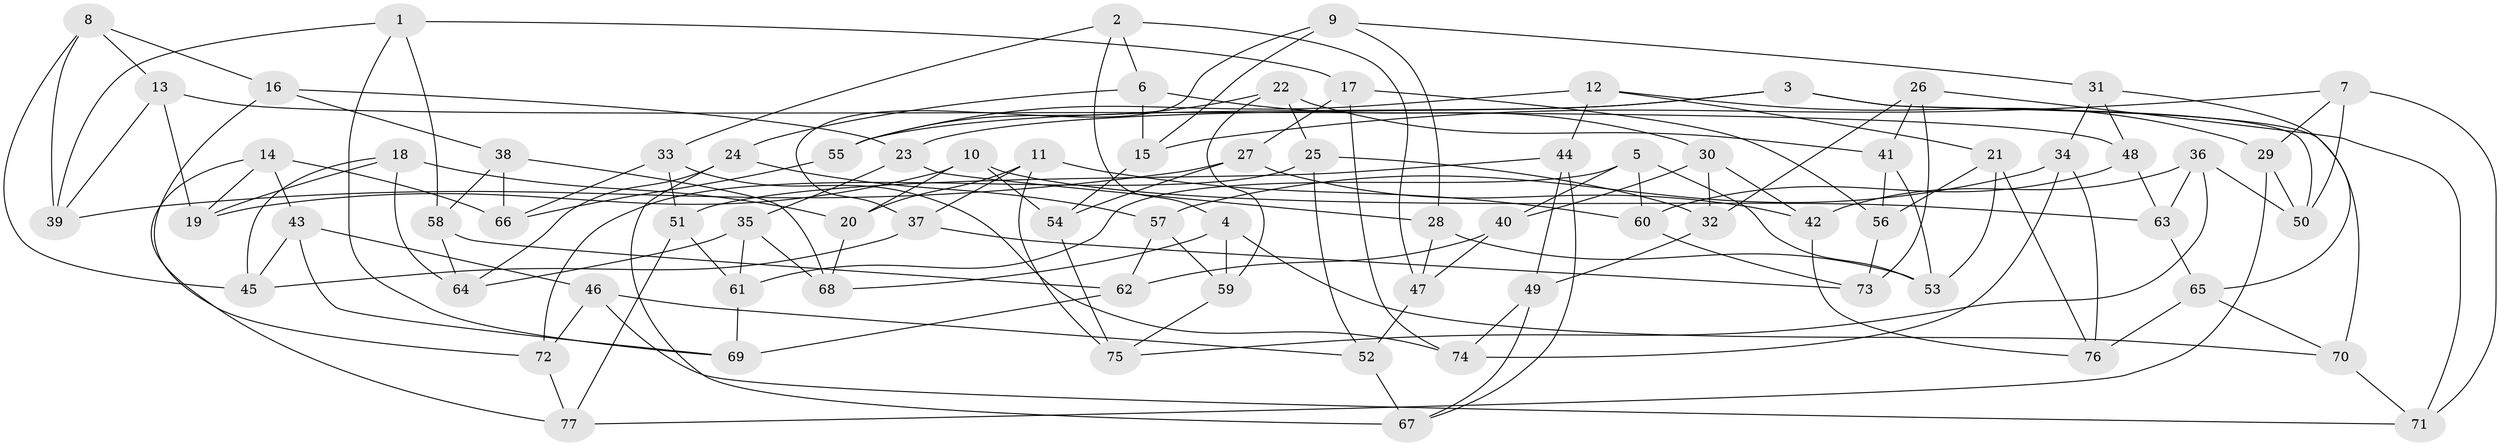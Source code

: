 // coarse degree distribution, {10: 0.1282051282051282, 4: 0.5641025641025641, 9: 0.05128205128205128, 6: 0.02564102564102564, 5: 0.02564102564102564, 12: 0.02564102564102564, 3: 0.15384615384615385, 11: 0.02564102564102564}
// Generated by graph-tools (version 1.1) at 2025/53/03/04/25 22:53:44]
// undirected, 77 vertices, 154 edges
graph export_dot {
  node [color=gray90,style=filled];
  1;
  2;
  3;
  4;
  5;
  6;
  7;
  8;
  9;
  10;
  11;
  12;
  13;
  14;
  15;
  16;
  17;
  18;
  19;
  20;
  21;
  22;
  23;
  24;
  25;
  26;
  27;
  28;
  29;
  30;
  31;
  32;
  33;
  34;
  35;
  36;
  37;
  38;
  39;
  40;
  41;
  42;
  43;
  44;
  45;
  46;
  47;
  48;
  49;
  50;
  51;
  52;
  53;
  54;
  55;
  56;
  57;
  58;
  59;
  60;
  61;
  62;
  63;
  64;
  65;
  66;
  67;
  68;
  69;
  70;
  71;
  72;
  73;
  74;
  75;
  76;
  77;
  1 -- 58;
  1 -- 17;
  1 -- 69;
  1 -- 39;
  2 -- 4;
  2 -- 47;
  2 -- 6;
  2 -- 33;
  3 -- 70;
  3 -- 50;
  3 -- 23;
  3 -- 55;
  4 -- 70;
  4 -- 59;
  4 -- 68;
  5 -- 40;
  5 -- 61;
  5 -- 60;
  5 -- 53;
  6 -- 15;
  6 -- 30;
  6 -- 24;
  7 -- 50;
  7 -- 71;
  7 -- 15;
  7 -- 29;
  8 -- 13;
  8 -- 45;
  8 -- 16;
  8 -- 39;
  9 -- 15;
  9 -- 31;
  9 -- 37;
  9 -- 28;
  10 -- 19;
  10 -- 54;
  10 -- 20;
  10 -- 63;
  11 -- 60;
  11 -- 37;
  11 -- 75;
  11 -- 20;
  12 -- 29;
  12 -- 44;
  12 -- 55;
  12 -- 21;
  13 -- 19;
  13 -- 39;
  13 -- 48;
  14 -- 19;
  14 -- 43;
  14 -- 66;
  14 -- 77;
  15 -- 54;
  16 -- 38;
  16 -- 72;
  16 -- 23;
  17 -- 74;
  17 -- 27;
  17 -- 56;
  18 -- 45;
  18 -- 20;
  18 -- 19;
  18 -- 64;
  20 -- 68;
  21 -- 76;
  21 -- 56;
  21 -- 53;
  22 -- 59;
  22 -- 25;
  22 -- 41;
  22 -- 55;
  23 -- 35;
  23 -- 28;
  24 -- 57;
  24 -- 64;
  24 -- 67;
  25 -- 32;
  25 -- 52;
  25 -- 72;
  26 -- 41;
  26 -- 32;
  26 -- 73;
  26 -- 71;
  27 -- 39;
  27 -- 42;
  27 -- 54;
  28 -- 53;
  28 -- 47;
  29 -- 77;
  29 -- 50;
  30 -- 42;
  30 -- 40;
  30 -- 32;
  31 -- 48;
  31 -- 65;
  31 -- 34;
  32 -- 49;
  33 -- 74;
  33 -- 66;
  33 -- 51;
  34 -- 76;
  34 -- 57;
  34 -- 74;
  35 -- 61;
  35 -- 68;
  35 -- 64;
  36 -- 42;
  36 -- 63;
  36 -- 50;
  36 -- 75;
  37 -- 45;
  37 -- 73;
  38 -- 58;
  38 -- 66;
  38 -- 68;
  40 -- 62;
  40 -- 47;
  41 -- 53;
  41 -- 56;
  42 -- 76;
  43 -- 46;
  43 -- 69;
  43 -- 45;
  44 -- 49;
  44 -- 67;
  44 -- 51;
  46 -- 71;
  46 -- 72;
  46 -- 52;
  47 -- 52;
  48 -- 63;
  48 -- 60;
  49 -- 74;
  49 -- 67;
  51 -- 77;
  51 -- 61;
  52 -- 67;
  54 -- 75;
  55 -- 66;
  56 -- 73;
  57 -- 59;
  57 -- 62;
  58 -- 62;
  58 -- 64;
  59 -- 75;
  60 -- 73;
  61 -- 69;
  62 -- 69;
  63 -- 65;
  65 -- 76;
  65 -- 70;
  70 -- 71;
  72 -- 77;
}
